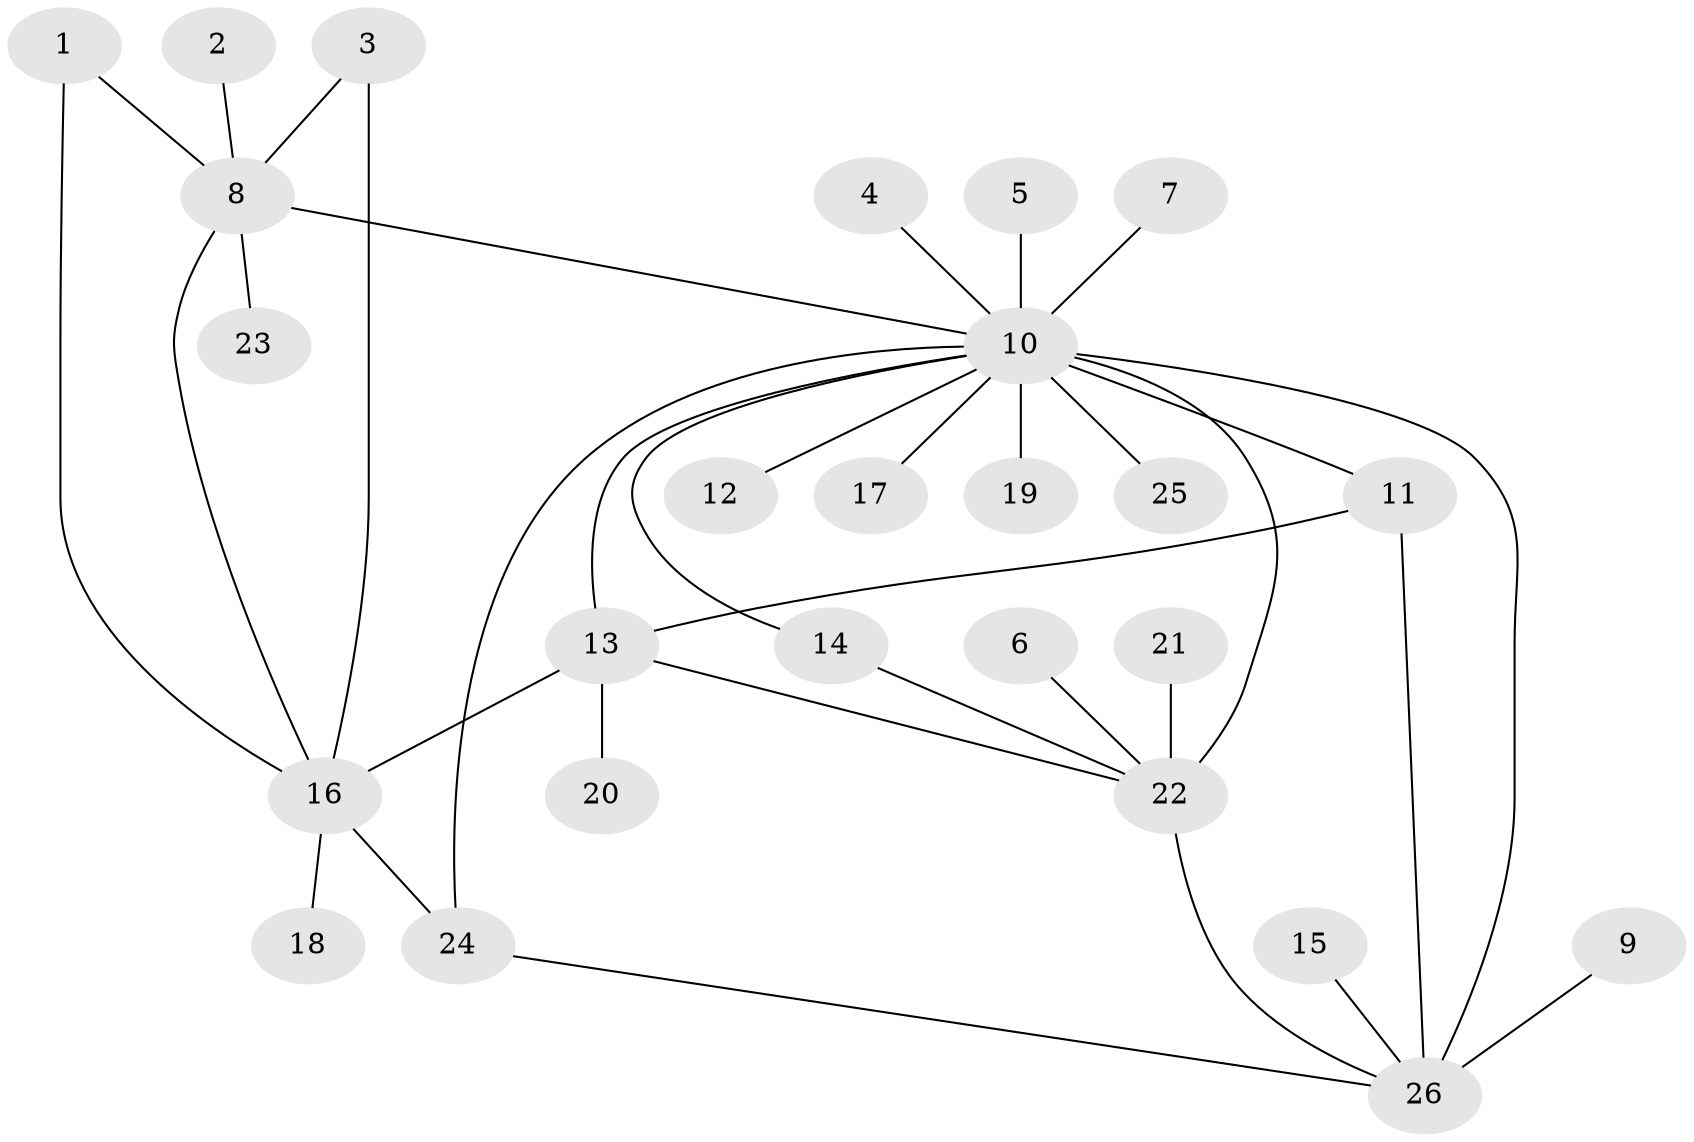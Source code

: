 // original degree distribution, {4: 0.11764705882352941, 2: 0.19607843137254902, 5: 0.0392156862745098, 1: 0.43137254901960786, 16: 0.0196078431372549, 3: 0.1568627450980392, 8: 0.0196078431372549, 6: 0.0196078431372549}
// Generated by graph-tools (version 1.1) at 2025/49/03/09/25 03:49:48]
// undirected, 26 vertices, 35 edges
graph export_dot {
graph [start="1"]
  node [color=gray90,style=filled];
  1;
  2;
  3;
  4;
  5;
  6;
  7;
  8;
  9;
  10;
  11;
  12;
  13;
  14;
  15;
  16;
  17;
  18;
  19;
  20;
  21;
  22;
  23;
  24;
  25;
  26;
  1 -- 8 [weight=1.0];
  1 -- 16 [weight=1.0];
  2 -- 8 [weight=1.0];
  3 -- 8 [weight=1.0];
  3 -- 16 [weight=1.0];
  4 -- 10 [weight=1.0];
  5 -- 10 [weight=1.0];
  6 -- 22 [weight=1.0];
  7 -- 10 [weight=1.0];
  8 -- 10 [weight=1.0];
  8 -- 16 [weight=1.0];
  8 -- 23 [weight=1.0];
  9 -- 26 [weight=1.0];
  10 -- 11 [weight=1.0];
  10 -- 12 [weight=1.0];
  10 -- 13 [weight=1.0];
  10 -- 14 [weight=1.0];
  10 -- 17 [weight=1.0];
  10 -- 19 [weight=1.0];
  10 -- 22 [weight=2.0];
  10 -- 24 [weight=1.0];
  10 -- 25 [weight=1.0];
  10 -- 26 [weight=2.0];
  11 -- 13 [weight=1.0];
  11 -- 26 [weight=1.0];
  13 -- 16 [weight=1.0];
  13 -- 20 [weight=1.0];
  13 -- 22 [weight=1.0];
  14 -- 22 [weight=1.0];
  15 -- 26 [weight=1.0];
  16 -- 18 [weight=1.0];
  16 -- 24 [weight=1.0];
  21 -- 22 [weight=2.0];
  22 -- 26 [weight=1.0];
  24 -- 26 [weight=1.0];
}
